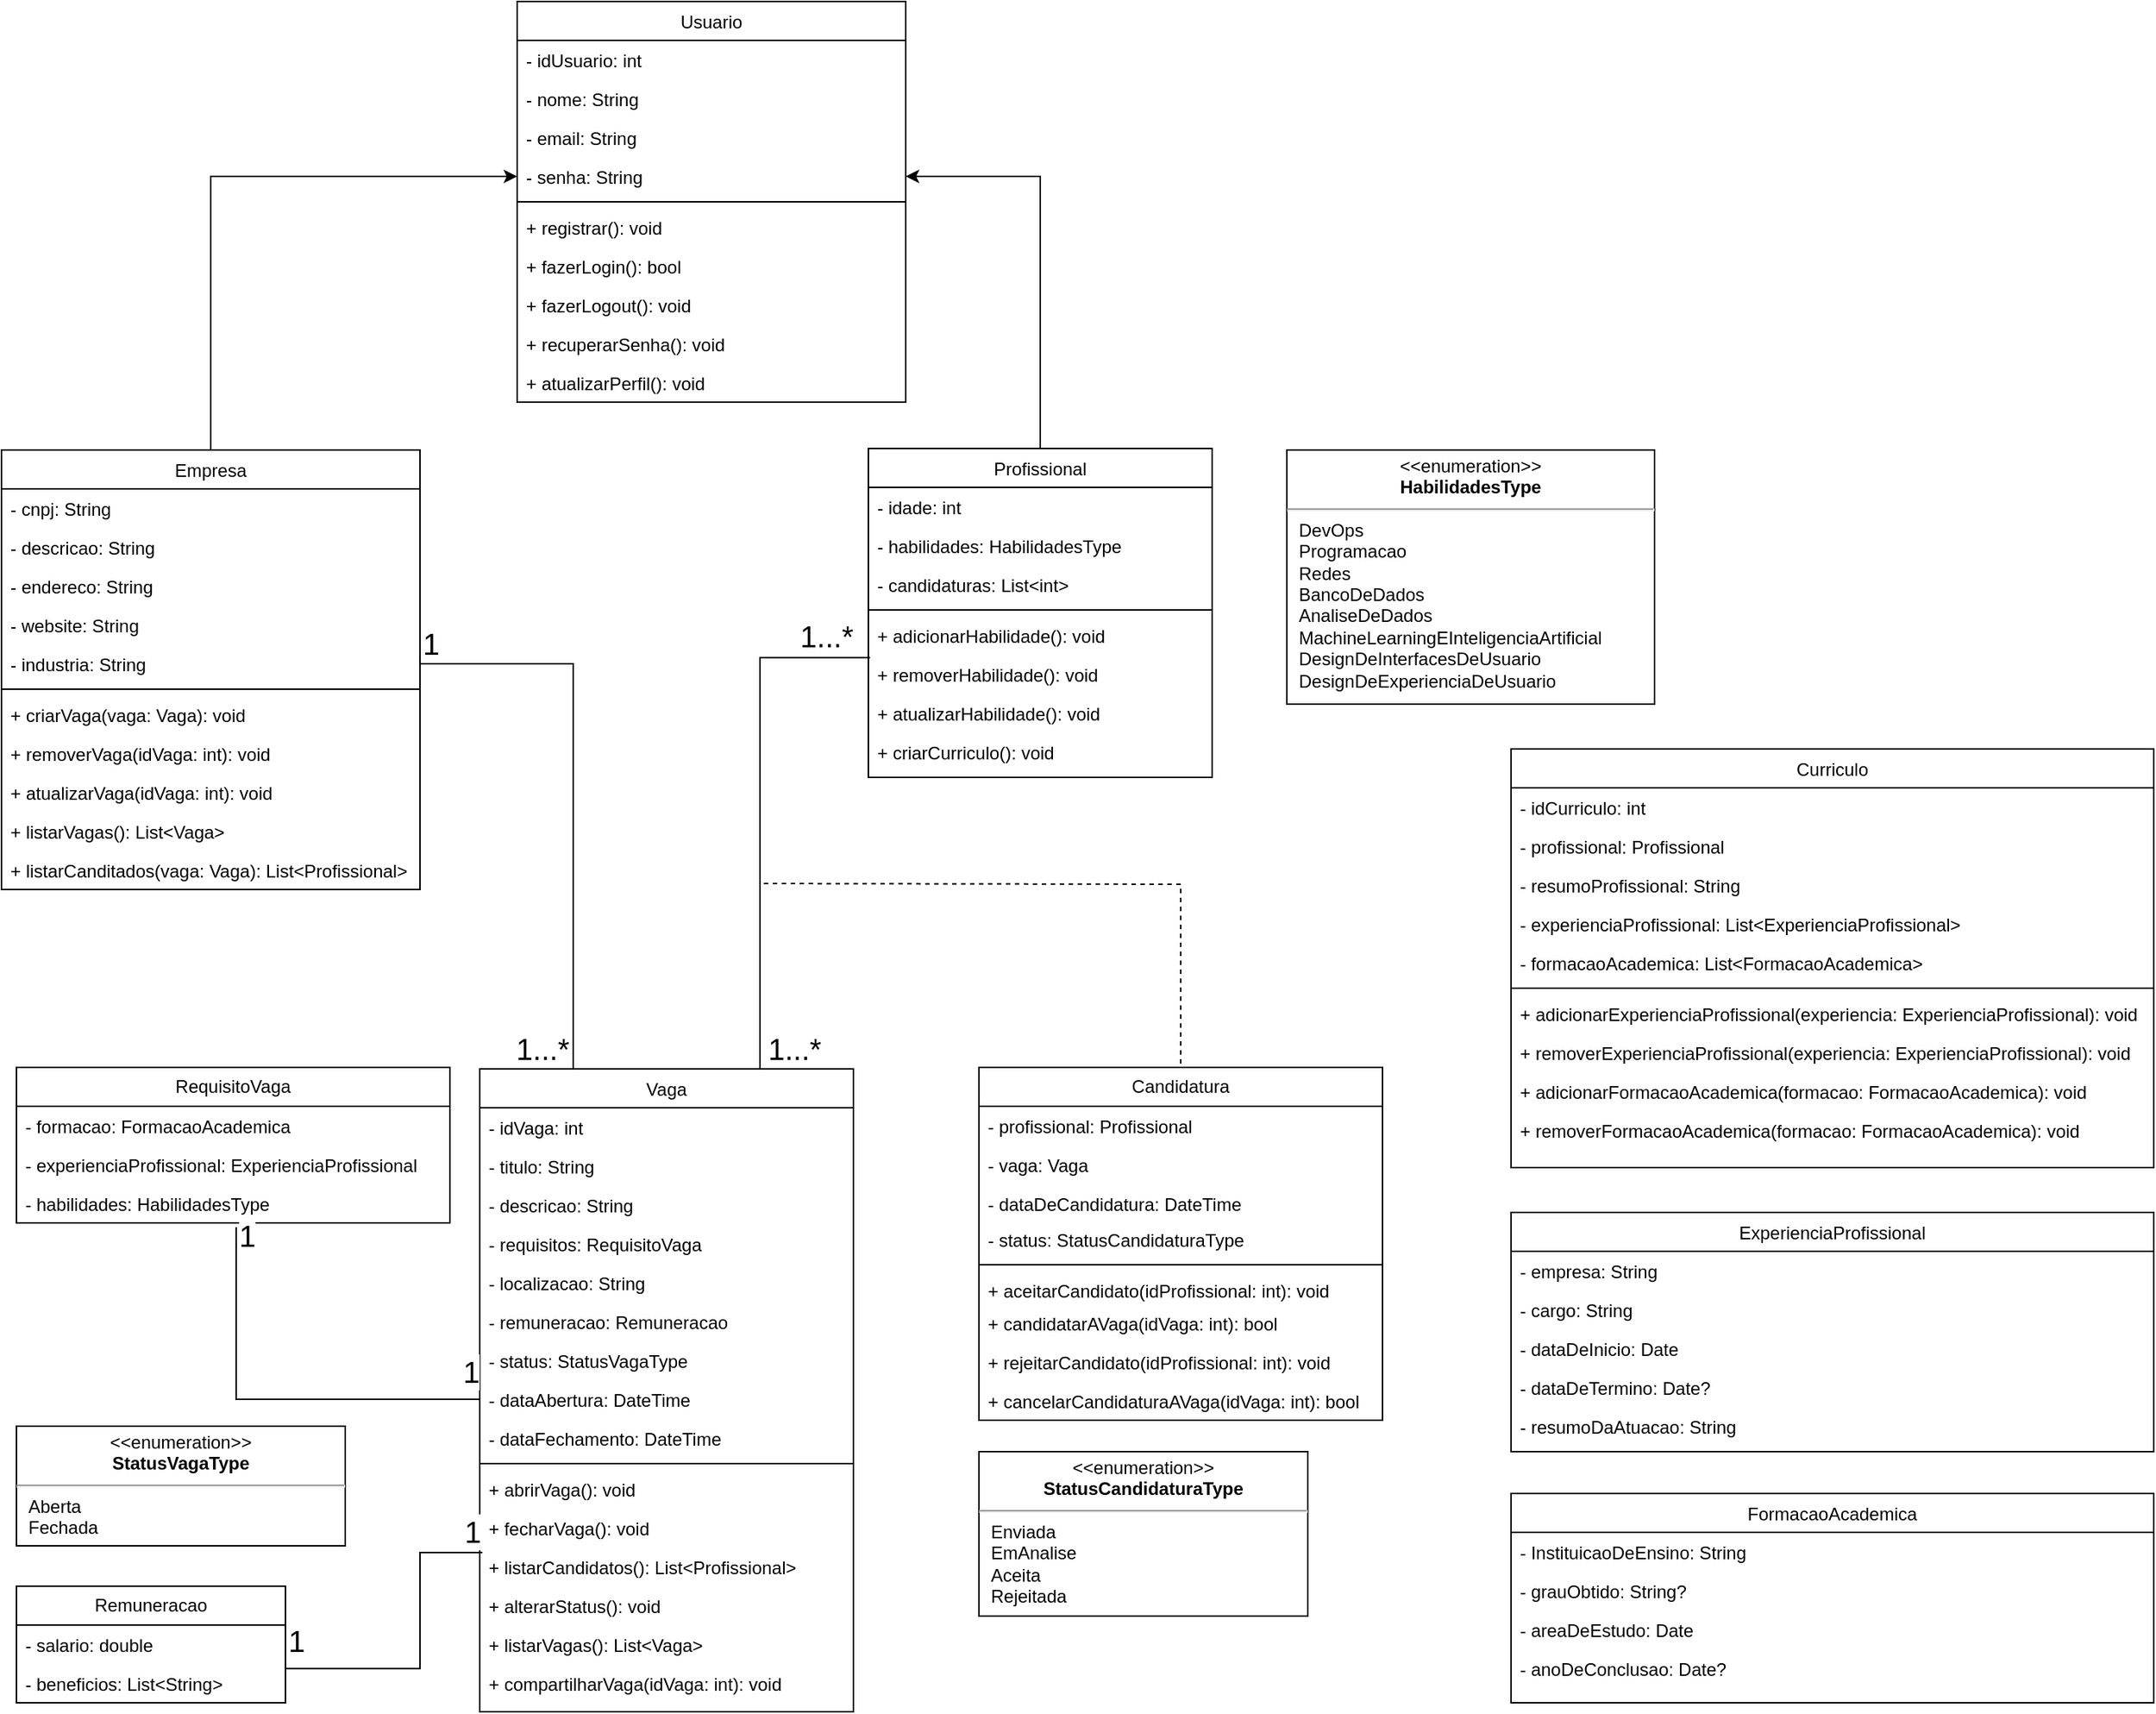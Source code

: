 <mxfile version="21.7.5" type="github">
  <diagram id="C5RBs43oDa-KdzZeNtuy" name="Page-1">
    <mxGraphModel dx="1687" dy="976" grid="1" gridSize="10" guides="1" tooltips="1" connect="1" arrows="1" fold="1" page="1" pageScale="1" pageWidth="827" pageHeight="1169" math="0" shadow="0">
      <root>
        <mxCell id="WIyWlLk6GJQsqaUBKTNV-0" />
        <mxCell id="WIyWlLk6GJQsqaUBKTNV-1" parent="WIyWlLk6GJQsqaUBKTNV-0" />
        <mxCell id="zkfFHV4jXpPFQw0GAbJ--0" value="Usuario" style="swimlane;fontStyle=0;align=center;verticalAlign=top;childLayout=stackLayout;horizontal=1;startSize=26;horizontalStack=0;resizeParent=1;resizeLast=0;collapsible=1;marginBottom=0;rounded=0;shadow=0;strokeWidth=1;" parent="WIyWlLk6GJQsqaUBKTNV-1" vertex="1">
          <mxGeometry x="355" y="10" width="260" height="268" as="geometry">
            <mxRectangle x="230" y="140" width="160" height="26" as="alternateBounds" />
          </mxGeometry>
        </mxCell>
        <mxCell id="4uDgGDQvQovnwqgLlLWQ-7" value="- idUsuario: int" style="text;align=left;verticalAlign=top;spacingLeft=4;spacingRight=4;overflow=hidden;rotatable=0;points=[[0,0.5],[1,0.5]];portConstraint=eastwest;" parent="zkfFHV4jXpPFQw0GAbJ--0" vertex="1">
          <mxGeometry y="26" width="260" height="26" as="geometry" />
        </mxCell>
        <mxCell id="zkfFHV4jXpPFQw0GAbJ--1" value="- nome: String" style="text;align=left;verticalAlign=top;spacingLeft=4;spacingRight=4;overflow=hidden;rotatable=0;points=[[0,0.5],[1,0.5]];portConstraint=eastwest;" parent="zkfFHV4jXpPFQw0GAbJ--0" vertex="1">
          <mxGeometry y="52" width="260" height="26" as="geometry" />
        </mxCell>
        <mxCell id="4uDgGDQvQovnwqgLlLWQ-32" value="- email: String" style="text;align=left;verticalAlign=top;spacingLeft=4;spacingRight=4;overflow=hidden;rotatable=0;points=[[0,0.5],[1,0.5]];portConstraint=eastwest;rounded=0;shadow=0;html=0;" parent="zkfFHV4jXpPFQw0GAbJ--0" vertex="1">
          <mxGeometry y="78" width="260" height="26" as="geometry" />
        </mxCell>
        <mxCell id="4uDgGDQvQovnwqgLlLWQ-8" value="- senha: String" style="text;align=left;verticalAlign=top;spacingLeft=4;spacingRight=4;overflow=hidden;rotatable=0;points=[[0,0.5],[1,0.5]];portConstraint=eastwest;rounded=0;shadow=0;html=0;" parent="zkfFHV4jXpPFQw0GAbJ--0" vertex="1">
          <mxGeometry y="104" width="260" height="26" as="geometry" />
        </mxCell>
        <mxCell id="4uDgGDQvQovnwqgLlLWQ-10" value="" style="line;html=1;strokeWidth=1;align=left;verticalAlign=middle;spacingTop=-1;spacingLeft=3;spacingRight=3;rotatable=0;labelPosition=right;points=[];portConstraint=eastwest;" parent="zkfFHV4jXpPFQw0GAbJ--0" vertex="1">
          <mxGeometry y="130" width="260" height="8" as="geometry" />
        </mxCell>
        <mxCell id="f13m-bQgGiQjfYcMRLaF-1" value="+ registrar(): void  " style="text;align=left;verticalAlign=top;spacingLeft=4;spacingRight=4;overflow=hidden;rotatable=0;points=[[0,0.5],[1,0.5]];portConstraint=eastwest;rounded=0;shadow=0;html=0;" parent="zkfFHV4jXpPFQw0GAbJ--0" vertex="1">
          <mxGeometry y="138" width="260" height="26" as="geometry" />
        </mxCell>
        <mxCell id="4uDgGDQvQovnwqgLlLWQ-34" value="+ fazerLogin(): bool " style="text;align=left;verticalAlign=top;spacingLeft=4;spacingRight=4;overflow=hidden;rotatable=0;points=[[0,0.5],[1,0.5]];portConstraint=eastwest;rounded=0;shadow=0;html=0;" parent="zkfFHV4jXpPFQw0GAbJ--0" vertex="1">
          <mxGeometry y="164" width="260" height="26" as="geometry" />
        </mxCell>
        <mxCell id="4uDgGDQvQovnwqgLlLWQ-35" value="+ fazerLogout(): void  " style="text;align=left;verticalAlign=top;spacingLeft=4;spacingRight=4;overflow=hidden;rotatable=0;points=[[0,0.5],[1,0.5]];portConstraint=eastwest;rounded=0;shadow=0;html=0;" parent="zkfFHV4jXpPFQw0GAbJ--0" vertex="1">
          <mxGeometry y="190" width="260" height="26" as="geometry" />
        </mxCell>
        <mxCell id="4uDgGDQvQovnwqgLlLWQ-64" value="+ recuperarSenha(): void" style="text;align=left;verticalAlign=top;spacingLeft=4;spacingRight=4;overflow=hidden;rotatable=0;points=[[0,0.5],[1,0.5]];portConstraint=eastwest;rounded=0;shadow=0;html=0;" parent="zkfFHV4jXpPFQw0GAbJ--0" vertex="1">
          <mxGeometry y="216" width="260" height="26" as="geometry" />
        </mxCell>
        <mxCell id="4uDgGDQvQovnwqgLlLWQ-9" value="+ atualizarPerfil(): void" style="text;align=left;verticalAlign=top;spacingLeft=4;spacingRight=4;overflow=hidden;rotatable=0;points=[[0,0.5],[1,0.5]];portConstraint=eastwest;rounded=0;shadow=0;html=0;" parent="zkfFHV4jXpPFQw0GAbJ--0" vertex="1">
          <mxGeometry y="242" width="260" height="26" as="geometry" />
        </mxCell>
        <mxCell id="vXgj52aU75gePnKb1QTl-6" style="edgeStyle=orthogonalEdgeStyle;rounded=0;orthogonalLoop=1;jettySize=auto;html=1;exitX=0.5;exitY=0;exitDx=0;exitDy=0;entryX=0;entryY=0.5;entryDx=0;entryDy=0;" edge="1" parent="WIyWlLk6GJQsqaUBKTNV-1" source="zkfFHV4jXpPFQw0GAbJ--6" target="4uDgGDQvQovnwqgLlLWQ-8">
          <mxGeometry relative="1" as="geometry">
            <mxPoint x="450" y="190" as="targetPoint" />
          </mxGeometry>
        </mxCell>
        <mxCell id="zkfFHV4jXpPFQw0GAbJ--6" value="Empresa" style="swimlane;fontStyle=0;align=center;verticalAlign=top;childLayout=stackLayout;horizontal=1;startSize=26;horizontalStack=0;resizeParent=1;resizeLast=0;collapsible=1;marginBottom=0;rounded=0;shadow=0;strokeWidth=1;" parent="WIyWlLk6GJQsqaUBKTNV-1" vertex="1">
          <mxGeometry x="10" y="310" width="280" height="294" as="geometry">
            <mxRectangle x="50" y="330" width="160" height="26" as="alternateBounds" />
          </mxGeometry>
        </mxCell>
        <mxCell id="zkfFHV4jXpPFQw0GAbJ--7" value="- cnpj: String" style="text;align=left;verticalAlign=top;spacingLeft=4;spacingRight=4;overflow=hidden;rotatable=0;points=[[0,0.5],[1,0.5]];portConstraint=eastwest;" parent="zkfFHV4jXpPFQw0GAbJ--6" vertex="1">
          <mxGeometry y="26" width="280" height="26" as="geometry" />
        </mxCell>
        <mxCell id="4uDgGDQvQovnwqgLlLWQ-36" value="- descricao: String" style="text;align=left;verticalAlign=top;spacingLeft=4;spacingRight=4;overflow=hidden;rotatable=0;points=[[0,0.5],[1,0.5]];portConstraint=eastwest;" parent="zkfFHV4jXpPFQw0GAbJ--6" vertex="1">
          <mxGeometry y="52" width="280" height="26" as="geometry" />
        </mxCell>
        <mxCell id="4uDgGDQvQovnwqgLlLWQ-2" value="- endereco: String" style="text;align=left;verticalAlign=top;spacingLeft=4;spacingRight=4;overflow=hidden;rotatable=0;points=[[0,0.5],[1,0.5]];portConstraint=eastwest;rounded=0;shadow=0;html=0;" parent="zkfFHV4jXpPFQw0GAbJ--6" vertex="1">
          <mxGeometry y="78" width="280" height="26" as="geometry" />
        </mxCell>
        <mxCell id="zkfFHV4jXpPFQw0GAbJ--8" value="- website: String" style="text;align=left;verticalAlign=top;spacingLeft=4;spacingRight=4;overflow=hidden;rotatable=0;points=[[0,0.5],[1,0.5]];portConstraint=eastwest;rounded=0;shadow=0;html=0;" parent="zkfFHV4jXpPFQw0GAbJ--6" vertex="1">
          <mxGeometry y="104" width="280" height="26" as="geometry" />
        </mxCell>
        <mxCell id="4uDgGDQvQovnwqgLlLWQ-18" value="- industria: String" style="text;align=left;verticalAlign=top;spacingLeft=4;spacingRight=4;overflow=hidden;rotatable=0;points=[[0,0.5],[1,0.5]];portConstraint=eastwest;rounded=0;shadow=0;html=0;" parent="zkfFHV4jXpPFQw0GAbJ--6" vertex="1">
          <mxGeometry y="130" width="280" height="26" as="geometry" />
        </mxCell>
        <mxCell id="4uDgGDQvQovnwqgLlLWQ-4" value="" style="line;html=1;strokeWidth=1;align=left;verticalAlign=middle;spacingTop=-1;spacingLeft=3;spacingRight=3;rotatable=0;labelPosition=right;points=[];portConstraint=eastwest;" parent="zkfFHV4jXpPFQw0GAbJ--6" vertex="1">
          <mxGeometry y="156" width="280" height="8" as="geometry" />
        </mxCell>
        <mxCell id="4uDgGDQvQovnwqgLlLWQ-5" value="+ criarVaga(vaga: Vaga): void&#xa;" style="text;align=left;verticalAlign=top;spacingLeft=4;spacingRight=4;overflow=hidden;rotatable=0;points=[[0,0.5],[1,0.5]];portConstraint=eastwest;rounded=0;shadow=0;html=0;" parent="zkfFHV4jXpPFQw0GAbJ--6" vertex="1">
          <mxGeometry y="164" width="280" height="26" as="geometry" />
        </mxCell>
        <mxCell id="4uDgGDQvQovnwqgLlLWQ-37" value="+ removerVaga(idVaga: int): void " style="text;align=left;verticalAlign=top;spacingLeft=4;spacingRight=4;overflow=hidden;rotatable=0;points=[[0,0.5],[1,0.5]];portConstraint=eastwest;rounded=0;shadow=0;html=0;" parent="zkfFHV4jXpPFQw0GAbJ--6" vertex="1">
          <mxGeometry y="190" width="280" height="26" as="geometry" />
        </mxCell>
        <mxCell id="cgtOT6tKwcPBLXiA23HD-3" value="+ atualizarVaga(idVaga: int): void " style="text;align=left;verticalAlign=top;spacingLeft=4;spacingRight=4;overflow=hidden;rotatable=0;points=[[0,0.5],[1,0.5]];portConstraint=eastwest;rounded=0;shadow=0;html=0;" parent="zkfFHV4jXpPFQw0GAbJ--6" vertex="1">
          <mxGeometry y="216" width="280" height="26" as="geometry" />
        </mxCell>
        <mxCell id="4uDgGDQvQovnwqgLlLWQ-38" value="+ listarVagas(): List&lt;Vaga&gt;" style="text;align=left;verticalAlign=top;spacingLeft=4;spacingRight=4;overflow=hidden;rotatable=0;points=[[0,0.5],[1,0.5]];portConstraint=eastwest;rounded=0;shadow=0;html=0;" parent="zkfFHV4jXpPFQw0GAbJ--6" vertex="1">
          <mxGeometry y="242" width="280" height="26" as="geometry" />
        </mxCell>
        <mxCell id="f13m-bQgGiQjfYcMRLaF-44" value="+ listarCanditados(vaga: Vaga): List&lt;Profissional&gt;" style="text;align=left;verticalAlign=top;spacingLeft=4;spacingRight=4;overflow=hidden;rotatable=0;points=[[0,0.5],[1,0.5]];portConstraint=eastwest;rounded=0;shadow=0;html=0;" parent="zkfFHV4jXpPFQw0GAbJ--6" vertex="1">
          <mxGeometry y="268" width="280" height="26" as="geometry" />
        </mxCell>
        <mxCell id="4uDgGDQvQovnwqgLlLWQ-0" value="&lt;p style=&quot;margin:0px;margin-top:4px;text-align:center;&quot;&gt;&amp;lt;&amp;lt;enumeration&amp;gt;&amp;gt;&lt;br&gt;&lt;b&gt;StatusVagaType&lt;/b&gt;&lt;/p&gt;&lt;hr&gt;&lt;p style=&quot;margin:0px;margin-left:8px;text-align:left;&quot;&gt;Aberta&lt;br&gt;Fechada&lt;/p&gt;" style="shape=rect;html=1;overflow=fill;whiteSpace=wrap;" parent="WIyWlLk6GJQsqaUBKTNV-1" vertex="1">
          <mxGeometry x="20" y="963" width="220" height="80" as="geometry" />
        </mxCell>
        <mxCell id="vXgj52aU75gePnKb1QTl-7" style="edgeStyle=orthogonalEdgeStyle;rounded=0;orthogonalLoop=1;jettySize=auto;html=1;entryX=1;entryY=0.5;entryDx=0;entryDy=0;" edge="1" parent="WIyWlLk6GJQsqaUBKTNV-1" source="4uDgGDQvQovnwqgLlLWQ-11" target="4uDgGDQvQovnwqgLlLWQ-8">
          <mxGeometry relative="1" as="geometry" />
        </mxCell>
        <mxCell id="4uDgGDQvQovnwqgLlLWQ-11" value="Profissional" style="swimlane;fontStyle=0;align=center;verticalAlign=top;childLayout=stackLayout;horizontal=1;startSize=26;horizontalStack=0;resizeParent=1;resizeLast=0;collapsible=1;marginBottom=0;rounded=0;shadow=0;strokeWidth=1;" parent="WIyWlLk6GJQsqaUBKTNV-1" vertex="1">
          <mxGeometry x="590" y="309" width="230" height="220" as="geometry">
            <mxRectangle x="400" y="320" width="160" height="26" as="alternateBounds" />
          </mxGeometry>
        </mxCell>
        <mxCell id="4uDgGDQvQovnwqgLlLWQ-31" value="- idade: int" style="text;align=left;verticalAlign=top;spacingLeft=4;spacingRight=4;overflow=hidden;rotatable=0;points=[[0,0.5],[1,0.5]];portConstraint=eastwest;rounded=0;shadow=0;html=0;" parent="4uDgGDQvQovnwqgLlLWQ-11" vertex="1">
          <mxGeometry y="26" width="230" height="26" as="geometry" />
        </mxCell>
        <mxCell id="4uDgGDQvQovnwqgLlLWQ-27" value="- habilidades: HabilidadesType" style="text;align=left;verticalAlign=top;spacingLeft=4;spacingRight=4;overflow=hidden;rotatable=0;points=[[0,0.5],[1,0.5]];portConstraint=eastwest;rounded=0;shadow=0;html=0;" parent="4uDgGDQvQovnwqgLlLWQ-11" vertex="1">
          <mxGeometry y="52" width="230" height="26" as="geometry" />
        </mxCell>
        <mxCell id="4uDgGDQvQovnwqgLlLWQ-61" value="- candidaturas: List&lt;int&gt;" style="text;align=left;verticalAlign=top;spacingLeft=4;spacingRight=4;overflow=hidden;rotatable=0;points=[[0,0.5],[1,0.5]];portConstraint=eastwest;rounded=0;shadow=0;html=0;" parent="4uDgGDQvQovnwqgLlLWQ-11" vertex="1">
          <mxGeometry y="78" width="230" height="26" as="geometry" />
        </mxCell>
        <mxCell id="4uDgGDQvQovnwqgLlLWQ-16" value="" style="line;html=1;strokeWidth=1;align=left;verticalAlign=middle;spacingTop=-1;spacingLeft=3;spacingRight=3;rotatable=0;labelPosition=right;points=[];portConstraint=eastwest;" parent="4uDgGDQvQovnwqgLlLWQ-11" vertex="1">
          <mxGeometry y="104" width="230" height="8" as="geometry" />
        </mxCell>
        <mxCell id="4uDgGDQvQovnwqgLlLWQ-54" value="+ adicionarHabilidade(): void&#xa;" style="text;align=left;verticalAlign=top;spacingLeft=4;spacingRight=4;overflow=hidden;rotatable=0;points=[[0,0.5],[1,0.5]];portConstraint=eastwest;rounded=0;shadow=0;html=0;" parent="4uDgGDQvQovnwqgLlLWQ-11" vertex="1">
          <mxGeometry y="112" width="230" height="26" as="geometry" />
        </mxCell>
        <mxCell id="eWM72MZ_hjP157QhjTCd-11" value="+ removerHabilidade(): void&#xa;" style="text;align=left;verticalAlign=top;spacingLeft=4;spacingRight=4;overflow=hidden;rotatable=0;points=[[0,0.5],[1,0.5]];portConstraint=eastwest;rounded=0;shadow=0;html=0;" parent="4uDgGDQvQovnwqgLlLWQ-11" vertex="1">
          <mxGeometry y="138" width="230" height="26" as="geometry" />
        </mxCell>
        <mxCell id="cgtOT6tKwcPBLXiA23HD-0" value="+ atualizarHabilidade(): void" style="text;align=left;verticalAlign=top;spacingLeft=4;spacingRight=4;overflow=hidden;rotatable=0;points=[[0,0.5],[1,0.5]];portConstraint=eastwest;rounded=0;shadow=0;html=0;" parent="4uDgGDQvQovnwqgLlLWQ-11" vertex="1">
          <mxGeometry y="164" width="230" height="26" as="geometry" />
        </mxCell>
        <mxCell id="f13m-bQgGiQjfYcMRLaF-2" value="+ criarCurriculo(): void" style="text;align=left;verticalAlign=top;spacingLeft=4;spacingRight=4;overflow=hidden;rotatable=0;points=[[0,0.5],[1,0.5]];portConstraint=eastwest;rounded=0;shadow=0;html=0;" parent="4uDgGDQvQovnwqgLlLWQ-11" vertex="1">
          <mxGeometry y="190" width="230" height="26" as="geometry" />
        </mxCell>
        <mxCell id="4uDgGDQvQovnwqgLlLWQ-19" value="Vaga" style="swimlane;fontStyle=0;align=center;verticalAlign=top;childLayout=stackLayout;horizontal=1;startSize=26;horizontalStack=0;resizeParent=1;resizeLast=0;collapsible=1;marginBottom=0;rounded=0;shadow=0;strokeWidth=1;" parent="WIyWlLk6GJQsqaUBKTNV-1" vertex="1">
          <mxGeometry x="330" y="724" width="250" height="430" as="geometry">
            <mxRectangle x="50" y="630" width="160" height="26" as="alternateBounds" />
          </mxGeometry>
        </mxCell>
        <mxCell id="4uDgGDQvQovnwqgLlLWQ-39" value="- idVaga: int" style="text;align=left;verticalAlign=top;spacingLeft=4;spacingRight=4;overflow=hidden;rotatable=0;points=[[0,0.5],[1,0.5]];portConstraint=eastwest;" parent="4uDgGDQvQovnwqgLlLWQ-19" vertex="1">
          <mxGeometry y="26" width="250" height="26" as="geometry" />
        </mxCell>
        <mxCell id="4uDgGDQvQovnwqgLlLWQ-20" value="- titulo: String" style="text;align=left;verticalAlign=top;spacingLeft=4;spacingRight=4;overflow=hidden;rotatable=0;points=[[0,0.5],[1,0.5]];portConstraint=eastwest;" parent="4uDgGDQvQovnwqgLlLWQ-19" vertex="1">
          <mxGeometry y="52" width="250" height="26" as="geometry" />
        </mxCell>
        <mxCell id="4uDgGDQvQovnwqgLlLWQ-21" value="- descricao: String" style="text;align=left;verticalAlign=top;spacingLeft=4;spacingRight=4;overflow=hidden;rotatable=0;points=[[0,0.5],[1,0.5]];portConstraint=eastwest;rounded=0;shadow=0;html=0;" parent="4uDgGDQvQovnwqgLlLWQ-19" vertex="1">
          <mxGeometry y="78" width="250" height="26" as="geometry" />
        </mxCell>
        <mxCell id="4uDgGDQvQovnwqgLlLWQ-51" value="- requisitos: RequisitoVaga" style="text;align=left;verticalAlign=top;spacingLeft=4;spacingRight=4;overflow=hidden;rotatable=0;points=[[0,0.5],[1,0.5]];portConstraint=eastwest;rounded=0;shadow=0;html=0;" parent="4uDgGDQvQovnwqgLlLWQ-19" vertex="1">
          <mxGeometry y="104" width="250" height="26" as="geometry" />
        </mxCell>
        <mxCell id="4uDgGDQvQovnwqgLlLWQ-40" value="- localizacao: String" style="text;align=left;verticalAlign=top;spacingLeft=4;spacingRight=4;overflow=hidden;rotatable=0;points=[[0,0.5],[1,0.5]];portConstraint=eastwest;rounded=0;shadow=0;html=0;" parent="4uDgGDQvQovnwqgLlLWQ-19" vertex="1">
          <mxGeometry y="130" width="250" height="26" as="geometry" />
        </mxCell>
        <mxCell id="f13m-bQgGiQjfYcMRLaF-46" value="- remuneracao: Remuneracao" style="text;align=left;verticalAlign=top;spacingLeft=4;spacingRight=4;overflow=hidden;rotatable=0;points=[[0,0.5],[1,0.5]];portConstraint=eastwest;rounded=0;shadow=0;html=0;" parent="4uDgGDQvQovnwqgLlLWQ-19" vertex="1">
          <mxGeometry y="156" width="250" height="26" as="geometry" />
        </mxCell>
        <mxCell id="4uDgGDQvQovnwqgLlLWQ-52" value="- status: StatusVagaType" style="text;align=left;verticalAlign=top;spacingLeft=4;spacingRight=4;overflow=hidden;rotatable=0;points=[[0,0.5],[1,0.5]];portConstraint=eastwest;rounded=0;shadow=0;html=0;" parent="4uDgGDQvQovnwqgLlLWQ-19" vertex="1">
          <mxGeometry y="182" width="250" height="26" as="geometry" />
        </mxCell>
        <mxCell id="4uDgGDQvQovnwqgLlLWQ-43" value="- dataAbertura: DateTime" style="text;align=left;verticalAlign=top;spacingLeft=4;spacingRight=4;overflow=hidden;rotatable=0;points=[[0,0.5],[1,0.5]];portConstraint=eastwest;rounded=0;shadow=0;html=0;" parent="4uDgGDQvQovnwqgLlLWQ-19" vertex="1">
          <mxGeometry y="208" width="250" height="26" as="geometry" />
        </mxCell>
        <mxCell id="4uDgGDQvQovnwqgLlLWQ-41" value="- dataFechamento: DateTime" style="text;align=left;verticalAlign=top;spacingLeft=4;spacingRight=4;overflow=hidden;rotatable=0;points=[[0,0.5],[1,0.5]];portConstraint=eastwest;rounded=0;shadow=0;html=0;" parent="4uDgGDQvQovnwqgLlLWQ-19" vertex="1">
          <mxGeometry y="234" width="250" height="26" as="geometry" />
        </mxCell>
        <mxCell id="4uDgGDQvQovnwqgLlLWQ-25" value="" style="line;html=1;strokeWidth=1;align=left;verticalAlign=middle;spacingTop=-1;spacingLeft=3;spacingRight=3;rotatable=0;labelPosition=right;points=[];portConstraint=eastwest;" parent="4uDgGDQvQovnwqgLlLWQ-19" vertex="1">
          <mxGeometry y="260" width="250" height="8" as="geometry" />
        </mxCell>
        <mxCell id="4uDgGDQvQovnwqgLlLWQ-45" value="+ abrirVaga(): void " style="text;align=left;verticalAlign=top;spacingLeft=4;spacingRight=4;overflow=hidden;rotatable=0;points=[[0,0.5],[1,0.5]];portConstraint=eastwest;rounded=0;shadow=0;html=0;" parent="4uDgGDQvQovnwqgLlLWQ-19" vertex="1">
          <mxGeometry y="268" width="250" height="26" as="geometry" />
        </mxCell>
        <mxCell id="4uDgGDQvQovnwqgLlLWQ-46" value="+ fecharVaga(): void " style="text;align=left;verticalAlign=top;spacingLeft=4;spacingRight=4;overflow=hidden;rotatable=0;points=[[0,0.5],[1,0.5]];portConstraint=eastwest;rounded=0;shadow=0;html=0;" parent="4uDgGDQvQovnwqgLlLWQ-19" vertex="1">
          <mxGeometry y="294" width="250" height="26" as="geometry" />
        </mxCell>
        <mxCell id="4uDgGDQvQovnwqgLlLWQ-47" value="+ listarCandidatos(): List&lt;Profissional&gt;" style="text;align=left;verticalAlign=top;spacingLeft=4;spacingRight=4;overflow=hidden;rotatable=0;points=[[0,0.5],[1,0.5]];portConstraint=eastwest;rounded=0;shadow=0;html=0;" parent="4uDgGDQvQovnwqgLlLWQ-19" vertex="1">
          <mxGeometry y="320" width="250" height="26" as="geometry" />
        </mxCell>
        <mxCell id="eWM72MZ_hjP157QhjTCd-2" value="+ alterarStatus(): void" style="text;align=left;verticalAlign=top;spacingLeft=4;spacingRight=4;overflow=hidden;rotatable=0;points=[[0,0.5],[1,0.5]];portConstraint=eastwest;rounded=0;shadow=0;html=0;" parent="4uDgGDQvQovnwqgLlLWQ-19" vertex="1">
          <mxGeometry y="346" width="250" height="26" as="geometry" />
        </mxCell>
        <mxCell id="4uDgGDQvQovnwqgLlLWQ-58" value="+ listarVagas(): List&lt;Vaga&gt;" style="text;align=left;verticalAlign=top;spacingLeft=4;spacingRight=4;overflow=hidden;rotatable=0;points=[[0,0.5],[1,0.5]];portConstraint=eastwest;rounded=0;shadow=0;html=0;" parent="4uDgGDQvQovnwqgLlLWQ-19" vertex="1">
          <mxGeometry y="372" width="250" height="26" as="geometry" />
        </mxCell>
        <mxCell id="4uDgGDQvQovnwqgLlLWQ-63" value="+ compartilharVaga(idVaga: int): void" style="text;align=left;verticalAlign=top;spacingLeft=4;spacingRight=4;overflow=hidden;rotatable=0;points=[[0,0.5],[1,0.5]];portConstraint=eastwest;rounded=0;shadow=0;html=0;" parent="4uDgGDQvQovnwqgLlLWQ-19" vertex="1">
          <mxGeometry y="398" width="250" height="26" as="geometry" />
        </mxCell>
        <mxCell id="jzrNyIMTzpLRvtY5C_nk-0" value="RequisitoVaga" style="swimlane;fontStyle=0;childLayout=stackLayout;horizontal=1;startSize=26;fillColor=none;horizontalStack=0;resizeParent=1;resizeParentMax=0;resizeLast=0;collapsible=1;marginBottom=0;whiteSpace=wrap;html=1;" parent="WIyWlLk6GJQsqaUBKTNV-1" vertex="1">
          <mxGeometry x="20" y="723" width="290" height="104" as="geometry">
            <mxRectangle x="320" y="976" width="90" height="30" as="alternateBounds" />
          </mxGeometry>
        </mxCell>
        <mxCell id="jzrNyIMTzpLRvtY5C_nk-5" value="- formacao: FormacaoAcademica" style="text;align=left;verticalAlign=top;spacingLeft=4;spacingRight=4;overflow=hidden;rotatable=0;points=[[0,0.5],[1,0.5]];portConstraint=eastwest;rounded=0;shadow=0;html=0;" parent="jzrNyIMTzpLRvtY5C_nk-0" vertex="1">
          <mxGeometry y="26" width="290" height="26" as="geometry" />
        </mxCell>
        <mxCell id="jzrNyIMTzpLRvtY5C_nk-6" value="- experienciaProfissional: ExperienciaProfissional" style="text;align=left;verticalAlign=top;spacingLeft=4;spacingRight=4;overflow=hidden;rotatable=0;points=[[0,0.5],[1,0.5]];portConstraint=eastwest;rounded=0;shadow=0;html=0;" parent="jzrNyIMTzpLRvtY5C_nk-0" vertex="1">
          <mxGeometry y="52" width="290" height="26" as="geometry" />
        </mxCell>
        <mxCell id="jzrNyIMTzpLRvtY5C_nk-7" value="- habilidades: HabilidadesType" style="text;align=left;verticalAlign=top;spacingLeft=4;spacingRight=4;overflow=hidden;rotatable=0;points=[[0,0.5],[1,0.5]];portConstraint=eastwest;rounded=0;shadow=0;html=0;" parent="jzrNyIMTzpLRvtY5C_nk-0" vertex="1">
          <mxGeometry y="78" width="290" height="26" as="geometry" />
        </mxCell>
        <mxCell id="eWM72MZ_hjP157QhjTCd-1" value="&lt;p style=&quot;margin:0px;margin-top:4px;text-align:center;&quot;&gt;&amp;lt;&amp;lt;enumeration&amp;gt;&amp;gt;&lt;br&gt;&lt;b&gt;HabilidadesType&lt;/b&gt;&lt;br&gt;&lt;/p&gt;&lt;hr&gt;&lt;p style=&quot;margin:0px;margin-left:8px;text-align:left;&quot;&gt;DevOps&lt;br&gt;Programacao&lt;br&gt;Redes&lt;br&gt;BancoDeDados&lt;br&gt;AnaliseDeDados&lt;br&gt;MachineLearningEInteligenciaArtificial&lt;br&gt;DesignDeInterfacesDeUsuario&lt;br&gt;DesignDeExperienciaDeUsuario&lt;br&gt;&lt;/p&gt;" style="shape=rect;html=1;overflow=fill;whiteSpace=wrap;" parent="WIyWlLk6GJQsqaUBKTNV-1" vertex="1">
          <mxGeometry x="870" y="310" width="246" height="170" as="geometry" />
        </mxCell>
        <mxCell id="eWM72MZ_hjP157QhjTCd-3" value="Candidatura" style="swimlane;fontStyle=0;childLayout=stackLayout;horizontal=1;startSize=26;fillColor=none;horizontalStack=0;resizeParent=1;resizeParentMax=0;resizeLast=0;collapsible=1;marginBottom=0;whiteSpace=wrap;html=1;" parent="WIyWlLk6GJQsqaUBKTNV-1" vertex="1">
          <mxGeometry x="664" y="723" width="270" height="236" as="geometry">
            <mxRectangle x="320" y="976" width="90" height="30" as="alternateBounds" />
          </mxGeometry>
        </mxCell>
        <mxCell id="eWM72MZ_hjP157QhjTCd-9" value="- profissional: Profissional" style="text;align=left;verticalAlign=top;spacingLeft=4;spacingRight=4;overflow=hidden;rotatable=0;points=[[0,0.5],[1,0.5]];portConstraint=eastwest;rounded=0;shadow=0;html=0;" parent="eWM72MZ_hjP157QhjTCd-3" vertex="1">
          <mxGeometry y="26" width="270" height="26" as="geometry" />
        </mxCell>
        <mxCell id="eWM72MZ_hjP157QhjTCd-8" value="- vaga: Vaga" style="text;align=left;verticalAlign=top;spacingLeft=4;spacingRight=4;overflow=hidden;rotatable=0;points=[[0,0.5],[1,0.5]];portConstraint=eastwest;rounded=0;shadow=0;html=0;" parent="eWM72MZ_hjP157QhjTCd-3" vertex="1">
          <mxGeometry y="52" width="270" height="26" as="geometry" />
        </mxCell>
        <mxCell id="eWM72MZ_hjP157QhjTCd-7" value="- dataDeCandidatura: DateTime" style="text;align=left;verticalAlign=top;spacingLeft=4;spacingRight=4;overflow=hidden;rotatable=0;points=[[0,0.5],[1,0.5]];portConstraint=eastwest;rounded=0;shadow=0;html=0;" parent="eWM72MZ_hjP157QhjTCd-3" vertex="1">
          <mxGeometry y="78" width="270" height="24" as="geometry" />
        </mxCell>
        <mxCell id="f13m-bQgGiQjfYcMRLaF-51" value="- status: StatusCandidaturaType" style="text;align=left;verticalAlign=top;spacingLeft=4;spacingRight=4;overflow=hidden;rotatable=0;points=[[0,0.5],[1,0.5]];portConstraint=eastwest;rounded=0;shadow=0;html=0;" parent="eWM72MZ_hjP157QhjTCd-3" vertex="1">
          <mxGeometry y="102" width="270" height="26" as="geometry" />
        </mxCell>
        <mxCell id="eWM72MZ_hjP157QhjTCd-10" value="" style="line;html=1;strokeWidth=1;align=left;verticalAlign=middle;spacingTop=-1;spacingLeft=3;spacingRight=3;rotatable=0;labelPosition=right;points=[];portConstraint=eastwest;" parent="eWM72MZ_hjP157QhjTCd-3" vertex="1">
          <mxGeometry y="128" width="270" height="8" as="geometry" />
        </mxCell>
        <mxCell id="4uDgGDQvQovnwqgLlLWQ-48" value=" + aceitarCandidato(idProfissional: int): void " style="text;align=left;verticalAlign=top;spacingLeft=4;spacingRight=4;overflow=hidden;rotatable=0;points=[[0,0.5],[1,0.5]];portConstraint=eastwest;rounded=0;shadow=0;html=0;" parent="eWM72MZ_hjP157QhjTCd-3" vertex="1">
          <mxGeometry y="136" width="270" height="22" as="geometry" />
        </mxCell>
        <mxCell id="4uDgGDQvQovnwqgLlLWQ-59" value="+ candidatarAVaga(idVaga: int): bool " style="text;align=left;verticalAlign=top;spacingLeft=4;spacingRight=4;overflow=hidden;rotatable=0;points=[[0,0.5],[1,0.5]];portConstraint=eastwest;rounded=0;shadow=0;html=0;" parent="eWM72MZ_hjP157QhjTCd-3" vertex="1">
          <mxGeometry y="158" width="270" height="26" as="geometry" />
        </mxCell>
        <mxCell id="4uDgGDQvQovnwqgLlLWQ-49" value="+ rejeitarCandidato(idProfissional: int): void" style="text;align=left;verticalAlign=top;spacingLeft=4;spacingRight=4;overflow=hidden;rotatable=0;points=[[0,0.5],[1,0.5]];portConstraint=eastwest;rounded=0;shadow=0;html=0;" parent="eWM72MZ_hjP157QhjTCd-3" vertex="1">
          <mxGeometry y="184" width="270" height="26" as="geometry" />
        </mxCell>
        <mxCell id="4uDgGDQvQovnwqgLlLWQ-60" value="+ cancelarCandidaturaAVaga(idVaga: int): bool " style="text;align=left;verticalAlign=top;spacingLeft=4;spacingRight=4;overflow=hidden;rotatable=0;points=[[0,0.5],[1,0.5]];portConstraint=eastwest;rounded=0;shadow=0;html=0;" parent="eWM72MZ_hjP157QhjTCd-3" vertex="1">
          <mxGeometry y="210" width="270" height="26" as="geometry" />
        </mxCell>
        <mxCell id="f13m-bQgGiQjfYcMRLaF-6" value="Curriculo" style="swimlane;fontStyle=0;align=center;verticalAlign=top;childLayout=stackLayout;horizontal=1;startSize=26;horizontalStack=0;resizeParent=1;resizeLast=0;collapsible=1;marginBottom=0;rounded=0;shadow=0;strokeWidth=1;" parent="WIyWlLk6GJQsqaUBKTNV-1" vertex="1">
          <mxGeometry x="1020" y="510" width="430" height="280" as="geometry">
            <mxRectangle x="50" y="630" width="160" height="26" as="alternateBounds" />
          </mxGeometry>
        </mxCell>
        <mxCell id="f13m-bQgGiQjfYcMRLaF-7" value="- idCurriculo: int" style="text;align=left;verticalAlign=top;spacingLeft=4;spacingRight=4;overflow=hidden;rotatable=0;points=[[0,0.5],[1,0.5]];portConstraint=eastwest;" parent="f13m-bQgGiQjfYcMRLaF-6" vertex="1">
          <mxGeometry y="26" width="430" height="26" as="geometry" />
        </mxCell>
        <mxCell id="f13m-bQgGiQjfYcMRLaF-8" value="- profissional: Profissional" style="text;align=left;verticalAlign=top;spacingLeft=4;spacingRight=4;overflow=hidden;rotatable=0;points=[[0,0.5],[1,0.5]];portConstraint=eastwest;" parent="f13m-bQgGiQjfYcMRLaF-6" vertex="1">
          <mxGeometry y="52" width="430" height="26" as="geometry" />
        </mxCell>
        <mxCell id="f13m-bQgGiQjfYcMRLaF-9" value="- resumoProfissional: String" style="text;align=left;verticalAlign=top;spacingLeft=4;spacingRight=4;overflow=hidden;rotatable=0;points=[[0,0.5],[1,0.5]];portConstraint=eastwest;rounded=0;shadow=0;html=0;" parent="f13m-bQgGiQjfYcMRLaF-6" vertex="1">
          <mxGeometry y="78" width="430" height="26" as="geometry" />
        </mxCell>
        <mxCell id="f13m-bQgGiQjfYcMRLaF-10" value="- experienciaProfissional: List&lt;ExperienciaProfissional&gt;" style="text;align=left;verticalAlign=top;spacingLeft=4;spacingRight=4;overflow=hidden;rotatable=0;points=[[0,0.5],[1,0.5]];portConstraint=eastwest;rounded=0;shadow=0;html=0;" parent="f13m-bQgGiQjfYcMRLaF-6" vertex="1">
          <mxGeometry y="104" width="430" height="26" as="geometry" />
        </mxCell>
        <mxCell id="f13m-bQgGiQjfYcMRLaF-23" value="- formacaoAcademica: List&lt;FormacaoAcademica&gt;" style="text;align=left;verticalAlign=top;spacingLeft=4;spacingRight=4;overflow=hidden;rotatable=0;points=[[0,0.5],[1,0.5]];portConstraint=eastwest;rounded=0;shadow=0;html=0;" parent="f13m-bQgGiQjfYcMRLaF-6" vertex="1">
          <mxGeometry y="130" width="430" height="26" as="geometry" />
        </mxCell>
        <mxCell id="f13m-bQgGiQjfYcMRLaF-16" value="" style="line;html=1;strokeWidth=1;align=left;verticalAlign=middle;spacingTop=-1;spacingLeft=3;spacingRight=3;rotatable=0;labelPosition=right;points=[];portConstraint=eastwest;" parent="f13m-bQgGiQjfYcMRLaF-6" vertex="1">
          <mxGeometry y="156" width="430" height="8" as="geometry" />
        </mxCell>
        <mxCell id="f13m-bQgGiQjfYcMRLaF-17" value="+ adicionarExperienciaProfissional(experiencia: ExperienciaProfissional): void" style="text;align=left;verticalAlign=top;spacingLeft=4;spacingRight=4;overflow=hidden;rotatable=0;points=[[0,0.5],[1,0.5]];portConstraint=eastwest;rounded=0;shadow=0;html=0;" parent="f13m-bQgGiQjfYcMRLaF-6" vertex="1">
          <mxGeometry y="164" width="430" height="26" as="geometry" />
        </mxCell>
        <mxCell id="f13m-bQgGiQjfYcMRLaF-24" value="+ removerExperienciaProfissional(experiencia: ExperienciaProfissional): void" style="text;align=left;verticalAlign=top;spacingLeft=4;spacingRight=4;overflow=hidden;rotatable=0;points=[[0,0.5],[1,0.5]];portConstraint=eastwest;rounded=0;shadow=0;html=0;" parent="f13m-bQgGiQjfYcMRLaF-6" vertex="1">
          <mxGeometry y="190" width="430" height="26" as="geometry" />
        </mxCell>
        <mxCell id="f13m-bQgGiQjfYcMRLaF-25" value="+ adicionarFormacaoAcademica(formacao: FormacaoAcademica): void" style="text;align=left;verticalAlign=top;spacingLeft=4;spacingRight=4;overflow=hidden;rotatable=0;points=[[0,0.5],[1,0.5]];portConstraint=eastwest;rounded=0;shadow=0;html=0;" parent="f13m-bQgGiQjfYcMRLaF-6" vertex="1">
          <mxGeometry y="216" width="430" height="26" as="geometry" />
        </mxCell>
        <mxCell id="f13m-bQgGiQjfYcMRLaF-26" value="+ removerFormacaoAcademica(formacao: FormacaoAcademica): void" style="text;align=left;verticalAlign=top;spacingLeft=4;spacingRight=4;overflow=hidden;rotatable=0;points=[[0,0.5],[1,0.5]];portConstraint=eastwest;rounded=0;shadow=0;html=0;" parent="f13m-bQgGiQjfYcMRLaF-6" vertex="1">
          <mxGeometry y="242" width="430" height="26" as="geometry" />
        </mxCell>
        <mxCell id="f13m-bQgGiQjfYcMRLaF-27" value="ExperienciaProfissional" style="swimlane;fontStyle=0;align=center;verticalAlign=top;childLayout=stackLayout;horizontal=1;startSize=26;horizontalStack=0;resizeParent=1;resizeLast=0;collapsible=1;marginBottom=0;rounded=0;shadow=0;strokeWidth=1;" parent="WIyWlLk6GJQsqaUBKTNV-1" vertex="1">
          <mxGeometry x="1020" y="820" width="430" height="160" as="geometry">
            <mxRectangle x="50" y="630" width="160" height="26" as="alternateBounds" />
          </mxGeometry>
        </mxCell>
        <mxCell id="f13m-bQgGiQjfYcMRLaF-28" value="- empresa: String" style="text;align=left;verticalAlign=top;spacingLeft=4;spacingRight=4;overflow=hidden;rotatable=0;points=[[0,0.5],[1,0.5]];portConstraint=eastwest;" parent="f13m-bQgGiQjfYcMRLaF-27" vertex="1">
          <mxGeometry y="26" width="430" height="26" as="geometry" />
        </mxCell>
        <mxCell id="f13m-bQgGiQjfYcMRLaF-29" value="- cargo: String" style="text;align=left;verticalAlign=top;spacingLeft=4;spacingRight=4;overflow=hidden;rotatable=0;points=[[0,0.5],[1,0.5]];portConstraint=eastwest;" parent="f13m-bQgGiQjfYcMRLaF-27" vertex="1">
          <mxGeometry y="52" width="430" height="26" as="geometry" />
        </mxCell>
        <mxCell id="f13m-bQgGiQjfYcMRLaF-30" value="- dataDeInicio: Date" style="text;align=left;verticalAlign=top;spacingLeft=4;spacingRight=4;overflow=hidden;rotatable=0;points=[[0,0.5],[1,0.5]];portConstraint=eastwest;rounded=0;shadow=0;html=0;" parent="f13m-bQgGiQjfYcMRLaF-27" vertex="1">
          <mxGeometry y="78" width="430" height="26" as="geometry" />
        </mxCell>
        <mxCell id="f13m-bQgGiQjfYcMRLaF-31" value="- dataDeTermino: Date?" style="text;align=left;verticalAlign=top;spacingLeft=4;spacingRight=4;overflow=hidden;rotatable=0;points=[[0,0.5],[1,0.5]];portConstraint=eastwest;rounded=0;shadow=0;html=0;" parent="f13m-bQgGiQjfYcMRLaF-27" vertex="1">
          <mxGeometry y="104" width="430" height="26" as="geometry" />
        </mxCell>
        <mxCell id="f13m-bQgGiQjfYcMRLaF-32" value="- resumoDaAtuacao: String" style="text;align=left;verticalAlign=top;spacingLeft=4;spacingRight=4;overflow=hidden;rotatable=0;points=[[0,0.5],[1,0.5]];portConstraint=eastwest;rounded=0;shadow=0;html=0;" parent="f13m-bQgGiQjfYcMRLaF-27" vertex="1">
          <mxGeometry y="130" width="430" height="26" as="geometry" />
        </mxCell>
        <mxCell id="f13m-bQgGiQjfYcMRLaF-38" value="FormacaoAcademica" style="swimlane;fontStyle=0;align=center;verticalAlign=top;childLayout=stackLayout;horizontal=1;startSize=26;horizontalStack=0;resizeParent=1;resizeLast=0;collapsible=1;marginBottom=0;rounded=0;shadow=0;strokeWidth=1;" parent="WIyWlLk6GJQsqaUBKTNV-1" vertex="1">
          <mxGeometry x="1020" y="1008" width="430" height="140" as="geometry">
            <mxRectangle x="50" y="630" width="160" height="26" as="alternateBounds" />
          </mxGeometry>
        </mxCell>
        <mxCell id="f13m-bQgGiQjfYcMRLaF-39" value="- InstituicaoDeEnsino: String" style="text;align=left;verticalAlign=top;spacingLeft=4;spacingRight=4;overflow=hidden;rotatable=0;points=[[0,0.5],[1,0.5]];portConstraint=eastwest;" parent="f13m-bQgGiQjfYcMRLaF-38" vertex="1">
          <mxGeometry y="26" width="430" height="26" as="geometry" />
        </mxCell>
        <mxCell id="f13m-bQgGiQjfYcMRLaF-40" value="- grauObtido: String?" style="text;align=left;verticalAlign=top;spacingLeft=4;spacingRight=4;overflow=hidden;rotatable=0;points=[[0,0.5],[1,0.5]];portConstraint=eastwest;" parent="f13m-bQgGiQjfYcMRLaF-38" vertex="1">
          <mxGeometry y="52" width="430" height="26" as="geometry" />
        </mxCell>
        <mxCell id="f13m-bQgGiQjfYcMRLaF-41" value="- areaDeEstudo: Date" style="text;align=left;verticalAlign=top;spacingLeft=4;spacingRight=4;overflow=hidden;rotatable=0;points=[[0,0.5],[1,0.5]];portConstraint=eastwest;rounded=0;shadow=0;html=0;" parent="f13m-bQgGiQjfYcMRLaF-38" vertex="1">
          <mxGeometry y="78" width="430" height="26" as="geometry" />
        </mxCell>
        <mxCell id="f13m-bQgGiQjfYcMRLaF-42" value="- anoDeConclusao: Date?" style="text;align=left;verticalAlign=top;spacingLeft=4;spacingRight=4;overflow=hidden;rotatable=0;points=[[0,0.5],[1,0.5]];portConstraint=eastwest;rounded=0;shadow=0;html=0;" parent="f13m-bQgGiQjfYcMRLaF-38" vertex="1">
          <mxGeometry y="104" width="430" height="26" as="geometry" />
        </mxCell>
        <mxCell id="f13m-bQgGiQjfYcMRLaF-47" value="Remuneracao" style="swimlane;fontStyle=0;childLayout=stackLayout;horizontal=1;startSize=26;fillColor=none;horizontalStack=0;resizeParent=1;resizeParentMax=0;resizeLast=0;collapsible=1;marginBottom=0;whiteSpace=wrap;html=1;" parent="WIyWlLk6GJQsqaUBKTNV-1" vertex="1">
          <mxGeometry x="20" y="1070" width="180" height="78" as="geometry" />
        </mxCell>
        <mxCell id="f13m-bQgGiQjfYcMRLaF-48" value="- salario:&amp;nbsp;double" style="text;strokeColor=none;fillColor=none;align=left;verticalAlign=top;spacingLeft=4;spacingRight=4;overflow=hidden;rotatable=0;points=[[0,0.5],[1,0.5]];portConstraint=eastwest;whiteSpace=wrap;html=1;" parent="f13m-bQgGiQjfYcMRLaF-47" vertex="1">
          <mxGeometry y="26" width="180" height="26" as="geometry" />
        </mxCell>
        <mxCell id="f13m-bQgGiQjfYcMRLaF-49" value="- beneficios: List&amp;lt;String&amp;gt;" style="text;strokeColor=none;fillColor=none;align=left;verticalAlign=top;spacingLeft=4;spacingRight=4;overflow=hidden;rotatable=0;points=[[0,0.5],[1,0.5]];portConstraint=eastwest;whiteSpace=wrap;html=1;" parent="f13m-bQgGiQjfYcMRLaF-47" vertex="1">
          <mxGeometry y="52" width="180" height="26" as="geometry" />
        </mxCell>
        <mxCell id="f13m-bQgGiQjfYcMRLaF-52" value="&lt;p style=&quot;margin:0px;margin-top:4px;text-align:center;&quot;&gt;&amp;lt;&amp;lt;enumeration&amp;gt;&amp;gt;&lt;br&gt;&lt;b&gt;StatusCandidaturaType&lt;/b&gt;&lt;/p&gt;&lt;hr&gt;&lt;p style=&quot;margin:0px;margin-left:8px;text-align:left;&quot;&gt;Enviada&lt;br&gt;EmAnalise&lt;br&gt;Aceita&lt;br&gt;Rejeitada&lt;/p&gt;" style="shape=rect;html=1;overflow=fill;whiteSpace=wrap;" parent="WIyWlLk6GJQsqaUBKTNV-1" vertex="1">
          <mxGeometry x="664" y="980" width="220" height="110" as="geometry" />
        </mxCell>
        <mxCell id="vXgj52aU75gePnKb1QTl-12" value="" style="endArrow=none;html=1;edgeStyle=orthogonalEdgeStyle;rounded=0;exitX=1;exitY=0.5;exitDx=0;exitDy=0;entryX=0.25;entryY=0;entryDx=0;entryDy=0;" edge="1" parent="WIyWlLk6GJQsqaUBKTNV-1" source="4uDgGDQvQovnwqgLlLWQ-18" target="4uDgGDQvQovnwqgLlLWQ-19">
          <mxGeometry relative="1" as="geometry">
            <mxPoint x="210" y="550" as="sourcePoint" />
            <mxPoint x="370" y="550" as="targetPoint" />
          </mxGeometry>
        </mxCell>
        <mxCell id="vXgj52aU75gePnKb1QTl-13" value="1" style="edgeLabel;resizable=0;html=1;align=left;verticalAlign=bottom;fontSize=20;" connectable="0" vertex="1" parent="vXgj52aU75gePnKb1QTl-12">
          <mxGeometry x="-1" relative="1" as="geometry" />
        </mxCell>
        <mxCell id="vXgj52aU75gePnKb1QTl-14" value="1...*" style="edgeLabel;resizable=0;html=1;align=right;verticalAlign=bottom;fontSize=20;" connectable="0" vertex="1" parent="vXgj52aU75gePnKb1QTl-12">
          <mxGeometry x="1" relative="1" as="geometry">
            <mxPoint x="-2" as="offset" />
          </mxGeometry>
        </mxCell>
        <mxCell id="vXgj52aU75gePnKb1QTl-15" value="" style="endArrow=none;html=1;edgeStyle=orthogonalEdgeStyle;rounded=0;exitX=0.75;exitY=0;exitDx=0;exitDy=0;entryX=0.005;entryY=0.072;entryDx=0;entryDy=0;entryPerimeter=0;" edge="1" parent="WIyWlLk6GJQsqaUBKTNV-1" source="4uDgGDQvQovnwqgLlLWQ-19" target="eWM72MZ_hjP157QhjTCd-11">
          <mxGeometry relative="1" as="geometry">
            <mxPoint x="1030" y="740" as="sourcePoint" />
            <mxPoint x="1190" y="740" as="targetPoint" />
          </mxGeometry>
        </mxCell>
        <mxCell id="vXgj52aU75gePnKb1QTl-16" value="1...*" style="edgeLabel;resizable=0;html=1;align=left;verticalAlign=bottom;fontSize=20;" connectable="0" vertex="1" parent="vXgj52aU75gePnKb1QTl-15">
          <mxGeometry x="-1" relative="1" as="geometry">
            <mxPoint x="3" as="offset" />
          </mxGeometry>
        </mxCell>
        <mxCell id="vXgj52aU75gePnKb1QTl-17" value="1...*" style="edgeLabel;resizable=0;html=1;align=right;verticalAlign=bottom;fontSize=20;" connectable="0" vertex="1" parent="vXgj52aU75gePnKb1QTl-15">
          <mxGeometry x="1" relative="1" as="geometry">
            <mxPoint x="-11" as="offset" />
          </mxGeometry>
        </mxCell>
        <mxCell id="vXgj52aU75gePnKb1QTl-21" value="" style="endArrow=none;html=1;edgeStyle=orthogonalEdgeStyle;rounded=0;entryX=0.5;entryY=0;entryDx=0;entryDy=0;dashed=1;" edge="1" parent="WIyWlLk6GJQsqaUBKTNV-1" target="eWM72MZ_hjP157QhjTCd-3">
          <mxGeometry relative="1" as="geometry">
            <mxPoint x="520" y="600" as="sourcePoint" />
            <mxPoint x="560" y="780" as="targetPoint" />
          </mxGeometry>
        </mxCell>
        <mxCell id="vXgj52aU75gePnKb1QTl-25" value="" style="endArrow=none;html=1;edgeStyle=orthogonalEdgeStyle;rounded=0;exitX=0.507;exitY=1.111;exitDx=0;exitDy=0;exitPerimeter=0;entryX=0;entryY=0.5;entryDx=0;entryDy=0;" edge="1" parent="WIyWlLk6GJQsqaUBKTNV-1" source="jzrNyIMTzpLRvtY5C_nk-7" target="4uDgGDQvQovnwqgLlLWQ-43">
          <mxGeometry relative="1" as="geometry">
            <mxPoint x="640" y="920" as="sourcePoint" />
            <mxPoint x="800" y="920" as="targetPoint" />
            <Array as="points">
              <mxPoint x="167" y="945" />
            </Array>
          </mxGeometry>
        </mxCell>
        <mxCell id="vXgj52aU75gePnKb1QTl-26" value="1" style="edgeLabel;resizable=0;html=1;align=left;verticalAlign=bottom;fontSize=20;" connectable="0" vertex="1" parent="vXgj52aU75gePnKb1QTl-25">
          <mxGeometry x="-1" relative="1" as="geometry">
            <mxPoint y="20" as="offset" />
          </mxGeometry>
        </mxCell>
        <mxCell id="vXgj52aU75gePnKb1QTl-27" value="1" style="edgeLabel;resizable=0;html=1;align=right;verticalAlign=bottom;fontSize=20;" connectable="0" vertex="1" parent="vXgj52aU75gePnKb1QTl-25">
          <mxGeometry x="1" relative="1" as="geometry">
            <mxPoint x="1" y="-5" as="offset" />
          </mxGeometry>
        </mxCell>
        <mxCell id="vXgj52aU75gePnKb1QTl-28" value="" style="endArrow=none;html=1;edgeStyle=orthogonalEdgeStyle;rounded=0;exitX=1;exitY=0.118;exitDx=0;exitDy=0;entryX=0.007;entryY=0.136;entryDx=0;entryDy=0;exitPerimeter=0;entryPerimeter=0;" edge="1" parent="WIyWlLk6GJQsqaUBKTNV-1" source="f13m-bQgGiQjfYcMRLaF-49" target="4uDgGDQvQovnwqgLlLWQ-47">
          <mxGeometry relative="1" as="geometry">
            <mxPoint x="640" y="770" as="sourcePoint" />
            <mxPoint x="320" y="1115" as="targetPoint" />
            <Array as="points">
              <mxPoint x="290" y="1125" />
              <mxPoint x="290" y="1048" />
            </Array>
          </mxGeometry>
        </mxCell>
        <mxCell id="vXgj52aU75gePnKb1QTl-29" value="1" style="edgeLabel;resizable=0;html=1;align=left;verticalAlign=bottom;fontSize=20;" connectable="0" vertex="1" parent="vXgj52aU75gePnKb1QTl-28">
          <mxGeometry x="-1" relative="1" as="geometry">
            <mxPoint y="-5" as="offset" />
          </mxGeometry>
        </mxCell>
        <mxCell id="vXgj52aU75gePnKb1QTl-30" value="1" style="edgeLabel;resizable=0;html=1;align=right;verticalAlign=bottom;fontSize=20;" connectable="0" vertex="1" parent="vXgj52aU75gePnKb1QTl-28">
          <mxGeometry x="1" relative="1" as="geometry" />
        </mxCell>
      </root>
    </mxGraphModel>
  </diagram>
</mxfile>
